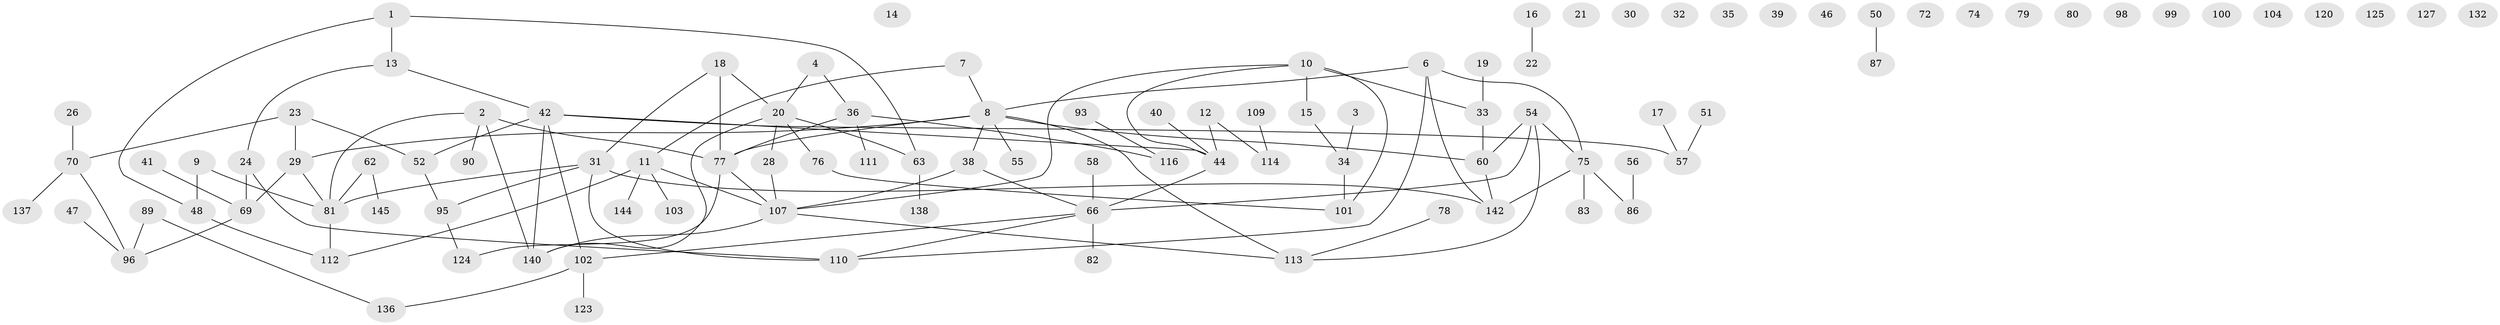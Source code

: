 // original degree distribution, {2: 0.272108843537415, 3: 0.14965986394557823, 1: 0.24489795918367346, 4: 0.14285714285714285, 6: 0.027210884353741496, 0: 0.12244897959183673, 5: 0.04081632653061224}
// Generated by graph-tools (version 1.1) at 2025/41/03/06/25 10:41:24]
// undirected, 102 vertices, 114 edges
graph export_dot {
graph [start="1"]
  node [color=gray90,style=filled];
  1 [super="+64"];
  2 [super="+65"];
  3;
  4 [super="+5"];
  6;
  7;
  8 [super="+118"];
  9;
  10 [super="+27"];
  11 [super="+43"];
  12 [super="+133"];
  13 [super="+94"];
  14;
  15 [super="+97"];
  16;
  17;
  18 [super="+53"];
  19 [super="+59"];
  20 [super="+25"];
  21 [super="+92"];
  22 [super="+115"];
  23 [super="+37"];
  24 [super="+61"];
  26;
  28 [super="+108"];
  29 [super="+45"];
  30;
  31;
  32;
  33 [super="+119"];
  34 [super="+49"];
  35;
  36 [super="+68"];
  38 [super="+73"];
  39;
  40;
  41;
  42 [super="+146"];
  44 [super="+71"];
  46;
  47;
  48;
  50;
  51;
  52;
  54 [super="+67"];
  55;
  56;
  57 [super="+128"];
  58;
  60;
  62;
  63 [super="+84"];
  66 [super="+85"];
  69 [super="+122"];
  70 [super="+141"];
  72;
  74;
  75 [super="+105"];
  76;
  77 [super="+88"];
  78;
  79;
  80;
  81 [super="+106"];
  82;
  83;
  86;
  87 [super="+130"];
  89 [super="+91"];
  90;
  93;
  95 [super="+143"];
  96;
  98;
  99;
  100;
  101 [super="+126"];
  102 [super="+117"];
  103;
  104;
  107 [super="+121"];
  109;
  110 [super="+139"];
  111;
  112;
  113 [super="+129"];
  114 [super="+134"];
  116 [super="+135"];
  120;
  123;
  124 [super="+131"];
  125;
  127;
  132;
  136;
  137;
  138;
  140;
  142 [super="+147"];
  144;
  145;
  1 -- 48;
  1 -- 63;
  1 -- 13;
  2 -- 140;
  2 -- 77;
  2 -- 90;
  2 -- 81;
  3 -- 34;
  4 -- 20;
  4 -- 36;
  6 -- 8;
  6 -- 110;
  6 -- 142;
  6 -- 75;
  7 -- 8;
  7 -- 11;
  8 -- 113;
  8 -- 55;
  8 -- 60;
  8 -- 77;
  8 -- 38;
  8 -- 29;
  9 -- 48;
  9 -- 81;
  10 -- 15;
  10 -- 101;
  10 -- 33;
  10 -- 107;
  10 -- 44;
  11 -- 103;
  11 -- 112;
  11 -- 144;
  11 -- 107;
  12 -- 114;
  12 -- 44;
  13 -- 24;
  13 -- 42;
  15 -- 34;
  16 -- 22;
  17 -- 57;
  18 -- 20;
  18 -- 31;
  18 -- 77;
  19 -- 33;
  20 -- 76;
  20 -- 28;
  20 -- 140;
  20 -- 63;
  23 -- 52;
  23 -- 70;
  23 -- 29;
  24 -- 69;
  24 -- 110;
  26 -- 70;
  28 -- 107;
  29 -- 69;
  29 -- 81;
  31 -- 81;
  31 -- 95;
  31 -- 110;
  31 -- 142;
  33 -- 60;
  34 -- 101;
  36 -- 77;
  36 -- 111;
  36 -- 116;
  38 -- 66;
  38 -- 107;
  40 -- 44;
  41 -- 69;
  42 -- 52;
  42 -- 57;
  42 -- 140;
  42 -- 44;
  42 -- 102;
  44 -- 66;
  47 -- 96;
  48 -- 112;
  50 -- 87;
  51 -- 57;
  52 -- 95;
  54 -- 113;
  54 -- 66 [weight=2];
  54 -- 75;
  54 -- 60;
  56 -- 86;
  58 -- 66;
  60 -- 142;
  62 -- 81;
  62 -- 145;
  63 -- 138;
  66 -- 82;
  66 -- 102;
  66 -- 110;
  69 -- 96;
  70 -- 137;
  70 -- 96;
  75 -- 83;
  75 -- 86;
  75 -- 142;
  76 -- 101;
  77 -- 107;
  77 -- 124;
  78 -- 113;
  81 -- 112;
  89 -- 96;
  89 -- 136;
  93 -- 116;
  95 -- 124;
  102 -- 123;
  102 -- 136;
  107 -- 140;
  107 -- 113;
  109 -- 114;
}
